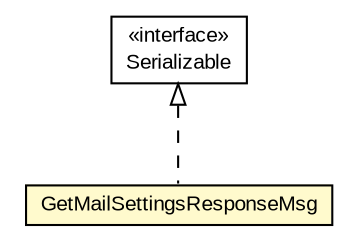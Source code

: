 #!/usr/local/bin/dot
#
# Class diagram 
# Generated by UMLGraph version R5_6-24-gf6e263 (http://www.umlgraph.org/)
#

digraph G {
	edge [fontname="arial",fontsize=10,labelfontname="arial",labelfontsize=10];
	node [fontname="arial",fontsize=10,shape=plaintext];
	nodesep=0.25;
	ranksep=0.5;
	// org.miloss.fgsms.services.interfaces.policyconfiguration.GetMailSettingsResponseMsg
	c469701 [label=<<table title="org.miloss.fgsms.services.interfaces.policyconfiguration.GetMailSettingsResponseMsg" border="0" cellborder="1" cellspacing="0" cellpadding="2" port="p" bgcolor="lemonChiffon" href="./GetMailSettingsResponseMsg.html">
		<tr><td><table border="0" cellspacing="0" cellpadding="1">
<tr><td align="center" balign="center"> GetMailSettingsResponseMsg </td></tr>
		</table></td></tr>
		</table>>, URL="./GetMailSettingsResponseMsg.html", fontname="arial", fontcolor="black", fontsize=10.0];
	//org.miloss.fgsms.services.interfaces.policyconfiguration.GetMailSettingsResponseMsg implements java.io.Serializable
	c470296:p -> c469701:p [dir=back,arrowtail=empty,style=dashed];
	// java.io.Serializable
	c470296 [label=<<table title="java.io.Serializable" border="0" cellborder="1" cellspacing="0" cellpadding="2" port="p" href="http://java.sun.com/j2se/1.4.2/docs/api/java/io/Serializable.html">
		<tr><td><table border="0" cellspacing="0" cellpadding="1">
<tr><td align="center" balign="center"> &#171;interface&#187; </td></tr>
<tr><td align="center" balign="center"> Serializable </td></tr>
		</table></td></tr>
		</table>>, URL="http://java.sun.com/j2se/1.4.2/docs/api/java/io/Serializable.html", fontname="arial", fontcolor="black", fontsize=10.0];
}

